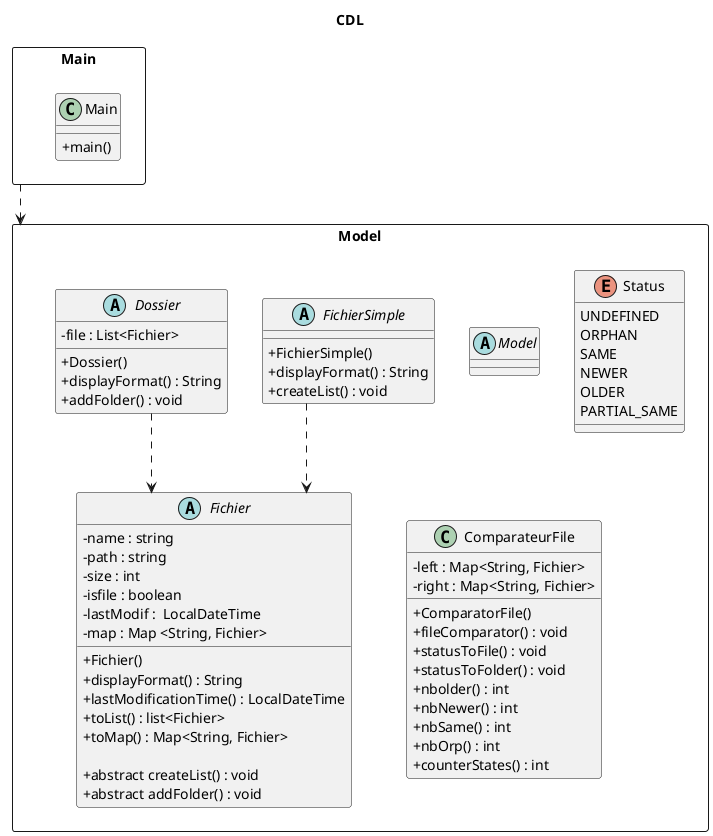 @startuml CDL

title CDL

skinparam shadowing false
skinparam classAttributeIconSize 0
skinparam linetype ortho

rectangle Model {
    abstract class Model
    
    enum Status {
        UNDEFINED
        ORPHAN
        SAME
        NEWER
        OLDER 
        PARTIAL_SAME
    }

    abstract class Fichier {
        - name : string
        - path : string
        - size : int
        - isfile : boolean
        - lastModif :  LocalDateTime
        - map : Map <String, Fichier>

        + Fichier()
        + displayFormat() : String
        + lastModificationTime() : LocalDateTime
        + toList() : list<Fichier>
        + toMap() : Map<String, Fichier>

        + abstract createList() : void
        + abstract addFolder() : void
    }

    abstract class FichierSimple {
        + FichierSimple()
        + displayFormat() : String
        + createList() : void
    }

    abstract class Dossier {
        - file : List<Fichier>

        + Dossier()
        + displayFormat() : String
        + addFolder() : void
    }

    class ComparateurFile{
        - left : Map<String, Fichier>
        - right : Map<String, Fichier>

        + ComparatorFile()
        + fileComparator() : void
        + statusToFile() : void
        + statusToFolder() : void
        + nbolder() : int
        + nbNewer() : int
        + nbSame() : int
        + nbOrp() : int
        + counterStates() : int
    }
    

    FichierSimple ..> Fichier
    Dossier ..> Fichier

}

rectangle Main {

    class Main {
        + main()
    }
}

Main ..> Model



@enduml